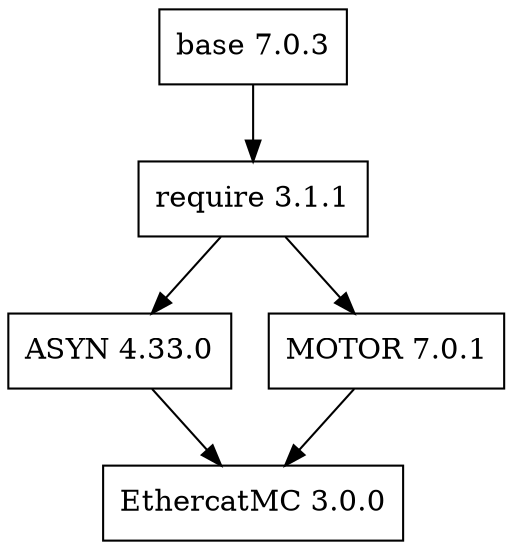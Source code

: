 digraph EthercatMC {
node [shape=record];
base [label="base 7.0.3"]
require [label="require 3.1.1"]
ASYN [label="ASYN 4.33.0"]
MOTOR [label="MOTOR 7.0.1"]
EthercatMC [label="EthercatMC 3.0.0"]
base -> require -> { ASYN,MOTOR } ->  {  EthercatMC  } 
} 


